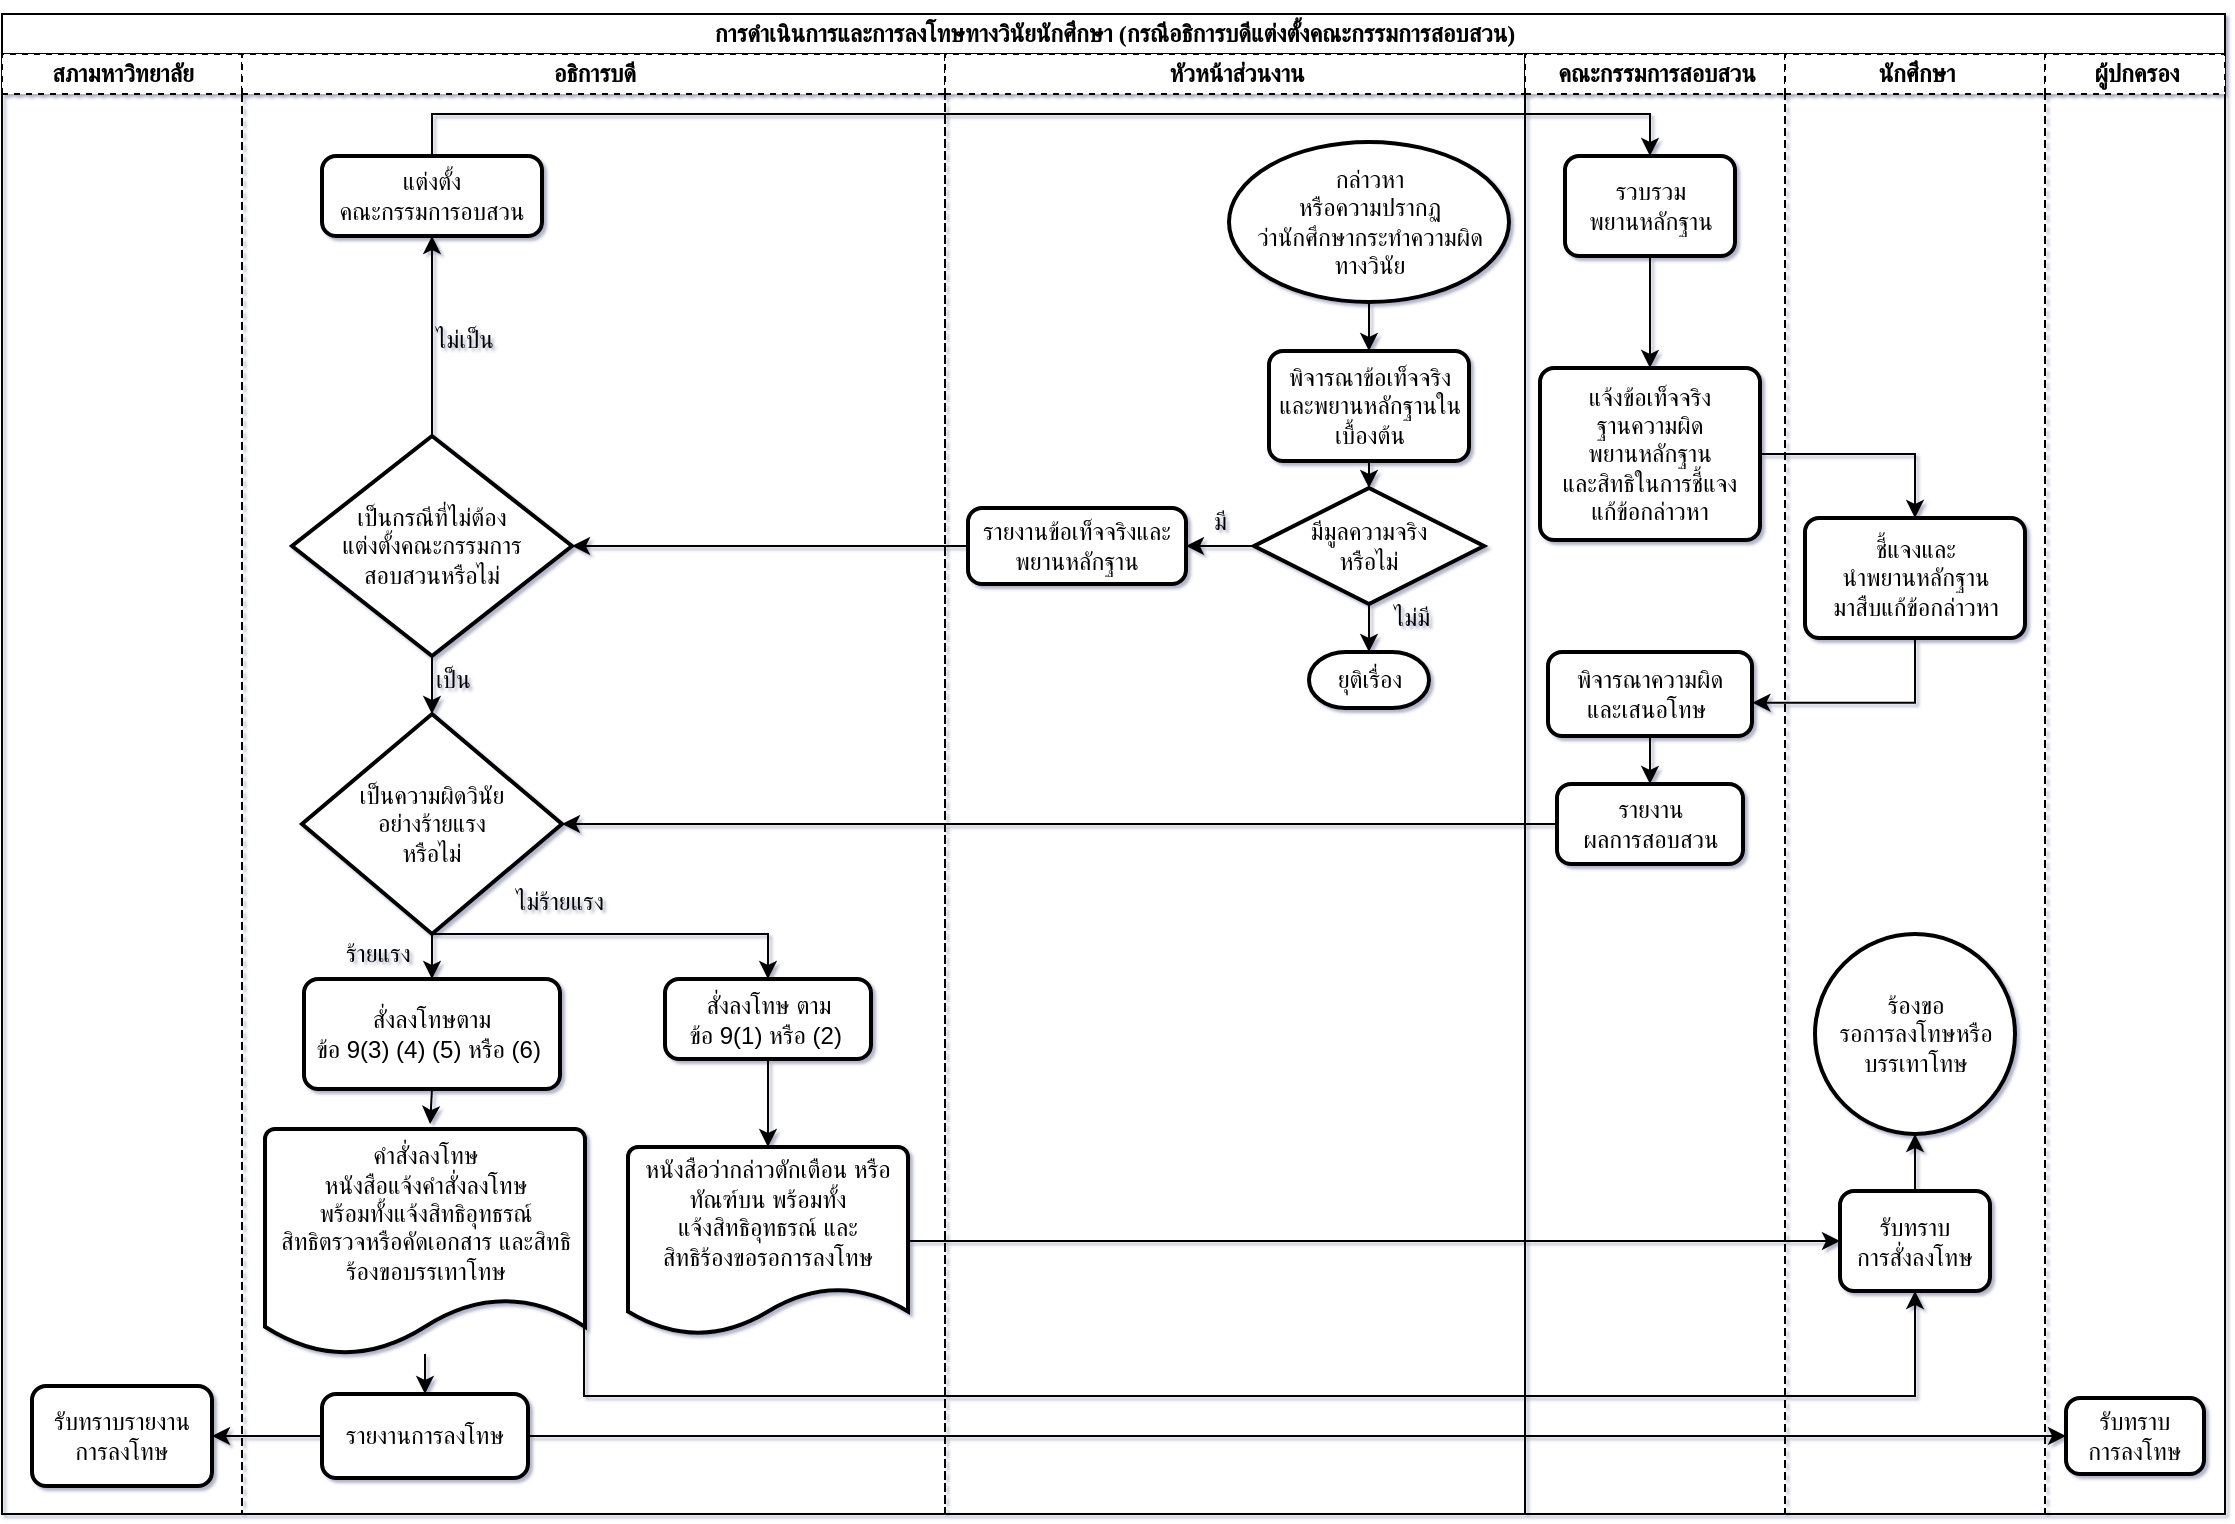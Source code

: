 <mxfile pages="1" version="11.1.5" type="github"><diagram name="Page-1" id="74e2e168-ea6b-b213-b513-2b3c1d86103e"><mxGraphModel dx="1422" dy="796" grid="1" gridSize="10" guides="1" tooltips="1" connect="1" arrows="1" fold="1" page="1" pageScale="1" pageWidth="1169" pageHeight="827" background="#ffffff" math="0" shadow="1"><root><mxCell id="0"/><mxCell id="1" parent="0"/><mxCell id="77e6c97f196da883-1" value="&lt;h2&gt;การดำเนินการและการลงโทษทางวินัยนักศึกษา (กรณีอธิการบดีแต่งตั้งคณะกรรมการสอบสวน)&lt;/h2&gt;" style="swimlane;html=1;childLayout=stackLayout;startSize=20;rounded=0;shadow=0;labelBackgroundColor=none;strokeColor=#000000;strokeWidth=1;fillColor=#ffffff;fontFamily=Verdana;fontSize=8;fontColor=#000000;align=center;collapsible=0;" parent="1" vertex="1"><mxGeometry x="40" y="40" width="1111.5" height="750" as="geometry"/></mxCell><mxCell id="77e6c97f196da883-2" value="สภามหาวิทยาลัย" style="swimlane;html=1;startSize=20;dashed=1;collapsible=0;" parent="77e6c97f196da883-1" vertex="1"><mxGeometry y="20" width="120" height="730" as="geometry"/></mxCell><mxCell id="bTSczDgSKepWpVIBPj-K-47" value="รับทราบรายงาน&lt;br&gt;การลงโทษ" style="rounded=1;whiteSpace=wrap;html=1;absoluteArcSize=1;arcSize=14;strokeWidth=2;shadow=0;glass=0;comic=0;gradientColor=none;" parent="77e6c97f196da883-2" vertex="1"><mxGeometry x="15" y="666" width="90" height="50" as="geometry"/></mxCell><mxCell id="77e6c97f196da883-3" value="อธิการบดี" style="swimlane;html=1;startSize=20;dashed=1;collapsible=0;" parent="77e6c97f196da883-1" vertex="1"><mxGeometry x="120" y="20" width="351.5" height="730" as="geometry"/></mxCell><mxCell id="pe5QY7K8raYPRxcurYrq-16" style="edgeStyle=orthogonalEdgeStyle;rounded=0;orthogonalLoop=1;jettySize=auto;html=1;exitX=0.5;exitY=1;exitDx=0;exitDy=0;entryX=0.516;entryY=-0.022;entryDx=0;entryDy=0;entryPerimeter=0;" edge="1" parent="77e6c97f196da883-3" source="bTSczDgSKepWpVIBPj-K-37" target="bTSczDgSKepWpVIBPj-K-40"><mxGeometry relative="1" as="geometry"/></mxCell><mxCell id="bTSczDgSKepWpVIBPj-K-37" value="สั่งลงโทษตาม&lt;br&gt;ข้อ 9(3) (4) (5) หรือ (6)&amp;nbsp;" style="rounded=1;whiteSpace=wrap;html=1;absoluteArcSize=1;arcSize=14;strokeWidth=2;" parent="77e6c97f196da883-3" vertex="1"><mxGeometry x="31" y="462.5" width="128" height="55" as="geometry"/></mxCell><mxCell id="pe5QY7K8raYPRxcurYrq-19" style="edgeStyle=orthogonalEdgeStyle;rounded=0;orthogonalLoop=1;jettySize=auto;html=1;" edge="1" parent="77e6c97f196da883-3" source="bTSczDgSKepWpVIBPj-K-40" target="bTSczDgSKepWpVIBPj-K-49"><mxGeometry relative="1" as="geometry"/></mxCell><mxCell id="bTSczDgSKepWpVIBPj-K-40" value="คำสั่งลงโทษ&lt;br&gt;หนังสือแจ้งคำสั่งลงโทษ&lt;br&gt;พร้อมทั้งแจ้งสิทธิอุทธรณ์ &lt;br&gt;สิทธิตรวจหรือคัดเอกสาร และสิทธิร้องขอบรรเทาโทษ&lt;br&gt;&lt;br&gt;&lt;br&gt;" style="strokeWidth=2;html=1;shape=mxgraph.flowchart.document2;whiteSpace=wrap;size=0.25;" parent="77e6c97f196da883-3" vertex="1"><mxGeometry x="11.5" y="537.5" width="160" height="113" as="geometry"/></mxCell><mxCell id="bTSczDgSKepWpVIBPj-K-49" value="รายงานการลงโทษ" style="rounded=1;whiteSpace=wrap;html=1;absoluteArcSize=1;arcSize=14;strokeWidth=2;shadow=0;glass=0;comic=0;gradientColor=none;" parent="77e6c97f196da883-3" vertex="1"><mxGeometry x="40" y="670" width="103" height="42" as="geometry"/></mxCell><mxCell id="bTSczDgSKepWpVIBPj-K-69" value="แต่งตั้ง&lt;br&gt;คณะกรรมการอบสวน" style="rounded=1;whiteSpace=wrap;html=1;absoluteArcSize=1;arcSize=14;strokeWidth=2;shadow=0;glass=0;comic=0;gradientColor=none;" parent="77e6c97f196da883-3" vertex="1"><mxGeometry x="40" y="51" width="110" height="40" as="geometry"/></mxCell><mxCell id="pe5QY7K8raYPRxcurYrq-11" style="edgeStyle=orthogonalEdgeStyle;rounded=0;orthogonalLoop=1;jettySize=auto;html=1;exitX=0.5;exitY=0;exitDx=0;exitDy=0;exitPerimeter=0;entryX=0.5;entryY=1;entryDx=0;entryDy=0;" edge="1" parent="77e6c97f196da883-3" source="bTSczDgSKepWpVIBPj-K-6" target="bTSczDgSKepWpVIBPj-K-69"><mxGeometry relative="1" as="geometry"/></mxCell><mxCell id="pe5QY7K8raYPRxcurYrq-14" style="edgeStyle=orthogonalEdgeStyle;rounded=0;orthogonalLoop=1;jettySize=auto;html=1;entryX=0.5;entryY=0;entryDx=0;entryDy=0;entryPerimeter=0;" edge="1" parent="77e6c97f196da883-3" source="bTSczDgSKepWpVIBPj-K-6" target="bTSczDgSKepWpVIBPj-K-9"><mxGeometry relative="1" as="geometry"/></mxCell><mxCell id="bTSczDgSKepWpVIBPj-K-6" value="เป็นกรณีที่ไม่ต้อง&lt;br&gt;แต่งตั้งคณะกรรมการ&lt;br&gt;สอบสวนหรือไม่" style="strokeWidth=2;html=1;shape=mxgraph.flowchart.decision;whiteSpace=wrap;" parent="77e6c97f196da883-3" vertex="1"><mxGeometry x="25" y="191" width="140" height="110" as="geometry"/></mxCell><mxCell id="pe5QY7K8raYPRxcurYrq-15" style="edgeStyle=orthogonalEdgeStyle;rounded=0;orthogonalLoop=1;jettySize=auto;html=1;entryX=0.5;entryY=0;entryDx=0;entryDy=0;" edge="1" parent="77e6c97f196da883-3" source="bTSczDgSKepWpVIBPj-K-9" target="bTSczDgSKepWpVIBPj-K-37"><mxGeometry relative="1" as="geometry"/></mxCell><mxCell id="bTSczDgSKepWpVIBPj-K-9" value="เป็นความผิดวินัย&lt;br&gt;อย่างร้ายแรง&lt;br&gt;หรือไม่" style="strokeWidth=2;html=1;shape=mxgraph.flowchart.decision;whiteSpace=wrap;" parent="77e6c97f196da883-3" vertex="1"><mxGeometry x="30" y="330" width="130" height="110" as="geometry"/></mxCell><mxCell id="pe5QY7K8raYPRxcurYrq-37" value="ร้ายแรง" style="text;html=1;resizable=0;points=[];autosize=1;align=left;verticalAlign=top;spacingTop=-4;" vertex="1" parent="77e6c97f196da883-3"><mxGeometry x="50" y="440" width="50" height="20" as="geometry"/></mxCell><mxCell id="bTSczDgSKepWpVIBPj-K-34" value="สั่งลงโทษ ตาม&lt;br&gt;ข้อ 9(1) หรือ (2)&amp;nbsp;" style="rounded=1;whiteSpace=wrap;html=1;absoluteArcSize=1;arcSize=14;strokeWidth=2;" parent="77e6c97f196da883-3" vertex="1"><mxGeometry x="211.5" y="462.5" width="103" height="40" as="geometry"/></mxCell><mxCell id="pe5QY7K8raYPRxcurYrq-25" style="edgeStyle=orthogonalEdgeStyle;rounded=0;orthogonalLoop=1;jettySize=auto;html=1;exitX=0.5;exitY=1;exitDx=0;exitDy=0;exitPerimeter=0;entryX=0.5;entryY=0;entryDx=0;entryDy=0;" edge="1" parent="77e6c97f196da883-3" source="bTSczDgSKepWpVIBPj-K-9" target="bTSczDgSKepWpVIBPj-K-34"><mxGeometry relative="1" as="geometry"><Array as="points"><mxPoint x="263" y="440"/></Array></mxGeometry></mxCell><mxCell id="bTSczDgSKepWpVIBPj-K-43" value="หนังสือว่ากล่าวตักเตือน หรือทัณฑ์บน พร้อมทั้ง&lt;br&gt;แจ้งสิทธิอุทธรณ์ และ&lt;br&gt;สิทธิร้องขอรอการลงโทษ&lt;br&gt;&lt;br&gt;&lt;br&gt;" style="strokeWidth=2;html=1;shape=mxgraph.flowchart.document2;whiteSpace=wrap;size=0.25;rounded=0;shadow=0;glass=0;comic=0;gradientColor=none;" parent="77e6c97f196da883-3" vertex="1"><mxGeometry x="193" y="546.5" width="140" height="94" as="geometry"/></mxCell><mxCell id="pe5QY7K8raYPRxcurYrq-28" style="edgeStyle=orthogonalEdgeStyle;rounded=0;orthogonalLoop=1;jettySize=auto;html=1;exitX=0.5;exitY=1;exitDx=0;exitDy=0;" edge="1" parent="77e6c97f196da883-3" source="bTSczDgSKepWpVIBPj-K-34" target="bTSczDgSKepWpVIBPj-K-43"><mxGeometry relative="1" as="geometry"/></mxCell><mxCell id="pe5QY7K8raYPRxcurYrq-34" value="เป็น" style="text;html=1;resizable=0;points=[];autosize=1;align=left;verticalAlign=top;spacingTop=-4;" vertex="1" parent="77e6c97f196da883-3"><mxGeometry x="95" y="303" width="30" height="20" as="geometry"/></mxCell><mxCell id="pe5QY7K8raYPRxcurYrq-35" value="ไม่เป็น" style="text;html=1;resizable=0;points=[];autosize=1;align=left;verticalAlign=top;spacingTop=-4;" vertex="1" parent="77e6c97f196da883-3"><mxGeometry x="95" y="133" width="50" height="20" as="geometry"/></mxCell><mxCell id="77e6c97f196da883-4" value="หัวหน้าส่วนงาน" style="swimlane;html=1;startSize=20;dashed=1;resizeWidth=1;resizeHeight=1;autosize=0;noLabel=0;recursiveResize=1;part=0;editable=1;overflow=visible;direction=east;rounded=0;shadow=0;glass=0;comic=0;gradientColor=none;labelBackgroundColor=none;labelBorderColor=none;collapsible=0;fixDash=0;" parent="77e6c97f196da883-1" vertex="1"><mxGeometry x="471.5" y="20" width="290" height="730" as="geometry"/></mxCell><mxCell id="pe5QY7K8raYPRxcurYrq-6" style="edgeStyle=orthogonalEdgeStyle;rounded=0;orthogonalLoop=1;jettySize=auto;html=1;entryX=0.5;entryY=0;entryDx=0;entryDy=0;" edge="1" parent="77e6c97f196da883-4" source="bTSczDgSKepWpVIBPj-K-1" target="bTSczDgSKepWpVIBPj-K-2"><mxGeometry relative="1" as="geometry"/></mxCell><mxCell id="bTSczDgSKepWpVIBPj-K-1" value="กล่าวหา&lt;br&gt;หรือความปรากฏ&lt;br&gt;ว่านักศึกษากระทำความผิด&lt;br&gt;ทางวินัย" style="strokeWidth=2;html=1;shape=mxgraph.flowchart.start_1;whiteSpace=wrap;" parent="77e6c97f196da883-4" vertex="1"><mxGeometry x="142" y="44" width="140" height="80" as="geometry"/></mxCell><mxCell id="pe5QY7K8raYPRxcurYrq-7" style="edgeStyle=orthogonalEdgeStyle;rounded=0;orthogonalLoop=1;jettySize=auto;html=1;exitX=0.5;exitY=1;exitDx=0;exitDy=0;entryX=0.5;entryY=0;entryDx=0;entryDy=0;entryPerimeter=0;" edge="1" parent="77e6c97f196da883-4" source="bTSczDgSKepWpVIBPj-K-2" target="bTSczDgSKepWpVIBPj-K-4"><mxGeometry relative="1" as="geometry"/></mxCell><mxCell id="bTSczDgSKepWpVIBPj-K-2" value="พิจารณาข้อเท็จจริงและพยานหลักฐานในเบื้องต้น" style="rounded=1;whiteSpace=wrap;html=1;absoluteArcSize=1;arcSize=14;strokeWidth=2;" parent="77e6c97f196da883-4" vertex="1"><mxGeometry x="162" y="148.5" width="100" height="55" as="geometry"/></mxCell><mxCell id="pe5QY7K8raYPRxcurYrq-8" style="edgeStyle=orthogonalEdgeStyle;rounded=0;orthogonalLoop=1;jettySize=auto;html=1;exitX=0.5;exitY=1;exitDx=0;exitDy=0;exitPerimeter=0;entryX=0.5;entryY=0;entryDx=0;entryDy=0;entryPerimeter=0;" edge="1" parent="77e6c97f196da883-4" source="bTSczDgSKepWpVIBPj-K-4" target="bTSczDgSKepWpVIBPj-K-5"><mxGeometry relative="1" as="geometry"/></mxCell><mxCell id="pe5QY7K8raYPRxcurYrq-39" style="edgeStyle=orthogonalEdgeStyle;rounded=0;orthogonalLoop=1;jettySize=auto;html=1;exitX=0;exitY=0.5;exitDx=0;exitDy=0;exitPerimeter=0;entryX=1;entryY=0.5;entryDx=0;entryDy=0;" edge="1" parent="77e6c97f196da883-4" source="bTSczDgSKepWpVIBPj-K-4" target="pe5QY7K8raYPRxcurYrq-2"><mxGeometry relative="1" as="geometry"/></mxCell><mxCell id="bTSczDgSKepWpVIBPj-K-4" value="มีมูลความจริง&lt;br&gt;หรือไม่" style="strokeWidth=2;html=1;shape=mxgraph.flowchart.decision;whiteSpace=wrap;" parent="77e6c97f196da883-4" vertex="1"><mxGeometry x="154.5" y="217" width="115" height="58" as="geometry"/></mxCell><mxCell id="bTSczDgSKepWpVIBPj-K-5" value="ยุติเรื่อง" style="strokeWidth=2;html=1;shape=mxgraph.flowchart.terminator;whiteSpace=wrap;" parent="77e6c97f196da883-4" vertex="1"><mxGeometry x="182" y="299" width="60" height="28" as="geometry"/></mxCell><mxCell id="pe5QY7K8raYPRxcurYrq-2" value="รายงานข้อเท็จจริงและพยานหลักฐาน" style="rounded=1;whiteSpace=wrap;html=1;absoluteArcSize=1;arcSize=14;strokeWidth=2;" vertex="1" parent="77e6c97f196da883-4"><mxGeometry x="11.5" y="227" width="109" height="38" as="geometry"/></mxCell><mxCell id="pe5QY7K8raYPRxcurYrq-33" value="มี" style="text;html=1;resizable=0;points=[];autosize=1;align=left;verticalAlign=top;spacingTop=-4;" vertex="1" parent="77e6c97f196da883-4"><mxGeometry x="132" y="224" width="20" height="20" as="geometry"/></mxCell><mxCell id="pe5QY7K8raYPRxcurYrq-32" value="ไม่มี" style="text;html=1;resizable=0;points=[];autosize=1;align=left;verticalAlign=top;spacingTop=-4;" vertex="1" parent="77e6c97f196da883-4"><mxGeometry x="222" y="272" width="40" height="20" as="geometry"/></mxCell><mxCell id="77e6c97f196da883-5" value="คณะกรรมการสอบสวน" style="swimlane;html=1;startSize=20;dashed=1;collapsible=0;" parent="77e6c97f196da883-1" vertex="1"><mxGeometry x="761.5" y="20" width="130" height="730" as="geometry"><mxRectangle x="620" y="20" width="140" height="730" as="alternateBounds"/></mxGeometry></mxCell><mxCell id="bTSczDgSKepWpVIBPj-K-27" style="edgeStyle=orthogonalEdgeStyle;rounded=0;orthogonalLoop=1;jettySize=auto;html=1;exitX=0.5;exitY=1;exitDx=0;exitDy=0;" parent="77e6c97f196da883-5" source="bTSczDgSKepWpVIBPj-K-10" target="bTSczDgSKepWpVIBPj-K-11" edge="1"><mxGeometry relative="1" as="geometry"/></mxCell><mxCell id="bTSczDgSKepWpVIBPj-K-10" value="รวบรวม&lt;br&gt;พยานหลักฐาน" style="rounded=1;whiteSpace=wrap;html=1;absoluteArcSize=1;arcSize=14;strokeWidth=2;" parent="77e6c97f196da883-5" vertex="1"><mxGeometry x="20" y="51" width="85" height="50" as="geometry"/></mxCell><mxCell id="bTSczDgSKepWpVIBPj-K-11" value="แจ้งข้อเท็จจริง &lt;br&gt;ฐานความผิด &lt;br&gt;พยานหลักฐาน &lt;br&gt;และสิทธิในการชี้แจง&lt;br&gt;แก้ข้อกล่าวหา" style="rounded=1;whiteSpace=wrap;html=1;absoluteArcSize=1;arcSize=14;strokeWidth=2;" parent="77e6c97f196da883-5" vertex="1"><mxGeometry x="7.5" y="157" width="110" height="86" as="geometry"/></mxCell><mxCell id="fFQzvp7UBwiR5MDIr4nK-12" style="edgeStyle=orthogonalEdgeStyle;rounded=0;orthogonalLoop=1;jettySize=auto;html=1;entryX=0.5;entryY=0;entryDx=0;entryDy=0;" parent="77e6c97f196da883-5" source="bTSczDgSKepWpVIBPj-K-12" target="fFQzvp7UBwiR5MDIr4nK-8" edge="1"><mxGeometry relative="1" as="geometry"/></mxCell><mxCell id="bTSczDgSKepWpVIBPj-K-12" value="พิจารณาความผิด &lt;br&gt;และเสนอโทษ&amp;nbsp;" style="rounded=1;whiteSpace=wrap;html=1;absoluteArcSize=1;arcSize=14;strokeWidth=2;" parent="77e6c97f196da883-5" vertex="1"><mxGeometry x="11.5" y="299" width="102" height="42" as="geometry"/></mxCell><mxCell id="fFQzvp7UBwiR5MDIr4nK-8" value="รายงาน&lt;br&gt;ผลการสอบสวน" style="rounded=1;whiteSpace=wrap;html=1;absoluteArcSize=1;arcSize=14;strokeWidth=2;" parent="77e6c97f196da883-5" vertex="1"><mxGeometry x="16" y="365" width="93" height="40" as="geometry"/></mxCell><mxCell id="77e6c97f196da883-6" value="นักศึกษา" style="swimlane;html=1;startSize=20;dashed=1;collapsible=0;" parent="77e6c97f196da883-1" vertex="1"><mxGeometry x="891.5" y="20" width="130" height="730" as="geometry"/></mxCell><mxCell id="bTSczDgSKepWpVIBPj-K-13" value="ชี้แจงและ&lt;br&gt;นำพยานหลักฐาน&lt;br&gt;มาสืบแก้ข้อกล่าวหา" style="rounded=1;whiteSpace=wrap;html=1;absoluteArcSize=1;arcSize=14;strokeWidth=2;" parent="77e6c97f196da883-6" vertex="1"><mxGeometry x="10" y="232" width="110" height="60" as="geometry"/></mxCell><mxCell id="bTSczDgSKepWpVIBPj-K-58" value="รับทราบ&lt;br&gt;การสั่งลงโทษ" style="rounded=1;whiteSpace=wrap;html=1;absoluteArcSize=1;arcSize=14;strokeWidth=2;shadow=0;glass=0;comic=0;gradientColor=none;" parent="77e6c97f196da883-6" vertex="1"><mxGeometry x="27.5" y="568.5" width="75" height="50" as="geometry"/></mxCell><mxCell id="77e6c97f196da883-7" value="ผู้ปกครอง" style="swimlane;html=1;startSize=20;dashed=1;gradientColor=none;rounded=0;swimlaneLine=1;glass=0;comic=0;shadow=0;collapsible=0;" parent="77e6c97f196da883-1" vertex="1"><mxGeometry x="1021.5" y="20" width="90" height="730" as="geometry"/></mxCell><mxCell id="bTSczDgSKepWpVIBPj-K-51" value="รับทราบ&lt;br&gt;การลงโทษ" style="rounded=1;whiteSpace=wrap;html=1;absoluteArcSize=1;arcSize=14;strokeWidth=2;shadow=0;glass=0;comic=0;gradientColor=none;" parent="77e6c97f196da883-7" vertex="1"><mxGeometry x="10.5" y="672" width="69" height="38" as="geometry"/></mxCell><mxCell id="bTSczDgSKepWpVIBPj-K-29" style="edgeStyle=orthogonalEdgeStyle;rounded=0;orthogonalLoop=1;jettySize=auto;html=1;exitX=1;exitY=0.5;exitDx=0;exitDy=0;entryX=0.5;entryY=0;entryDx=0;entryDy=0;" parent="77e6c97f196da883-1" source="bTSczDgSKepWpVIBPj-K-11" target="bTSczDgSKepWpVIBPj-K-13" edge="1"><mxGeometry relative="1" as="geometry"/></mxCell><mxCell id="bTSczDgSKepWpVIBPj-K-30" style="edgeStyle=orthogonalEdgeStyle;rounded=0;orthogonalLoop=1;jettySize=auto;html=1;exitX=0.5;exitY=1;exitDx=0;exitDy=0;entryX=1.002;entryY=0.604;entryDx=0;entryDy=0;entryPerimeter=0;" parent="77e6c97f196da883-1" source="bTSczDgSKepWpVIBPj-K-13" target="bTSczDgSKepWpVIBPj-K-12" edge="1"><mxGeometry relative="1" as="geometry"/></mxCell><mxCell id="pe5QY7K8raYPRxcurYrq-10" style="edgeStyle=orthogonalEdgeStyle;rounded=0;orthogonalLoop=1;jettySize=auto;html=1;entryX=1;entryY=0.5;entryDx=0;entryDy=0;entryPerimeter=0;" edge="1" parent="77e6c97f196da883-1" source="pe5QY7K8raYPRxcurYrq-2" target="bTSczDgSKepWpVIBPj-K-6"><mxGeometry relative="1" as="geometry"/></mxCell><mxCell id="pe5QY7K8raYPRxcurYrq-12" style="edgeStyle=orthogonalEdgeStyle;rounded=0;orthogonalLoop=1;jettySize=auto;html=1;exitX=0.5;exitY=0;exitDx=0;exitDy=0;entryX=0.5;entryY=0;entryDx=0;entryDy=0;" edge="1" parent="77e6c97f196da883-1" source="bTSczDgSKepWpVIBPj-K-69" target="bTSczDgSKepWpVIBPj-K-10"><mxGeometry relative="1" as="geometry"><Array as="points"><mxPoint x="215" y="50"/><mxPoint x="824" y="50"/></Array></mxGeometry></mxCell><mxCell id="pe5QY7K8raYPRxcurYrq-13" style="edgeStyle=orthogonalEdgeStyle;rounded=0;orthogonalLoop=1;jettySize=auto;html=1;entryX=1;entryY=0.5;entryDx=0;entryDy=0;entryPerimeter=0;" edge="1" parent="77e6c97f196da883-1" source="fFQzvp7UBwiR5MDIr4nK-8" target="bTSczDgSKepWpVIBPj-K-9"><mxGeometry relative="1" as="geometry"/></mxCell><mxCell id="pe5QY7K8raYPRxcurYrq-20" style="edgeStyle=orthogonalEdgeStyle;rounded=0;orthogonalLoop=1;jettySize=auto;html=1;exitX=0;exitY=0.5;exitDx=0;exitDy=0;entryX=1;entryY=0.5;entryDx=0;entryDy=0;" edge="1" parent="77e6c97f196da883-1" source="bTSczDgSKepWpVIBPj-K-49" target="bTSczDgSKepWpVIBPj-K-47"><mxGeometry relative="1" as="geometry"/></mxCell><mxCell id="pe5QY7K8raYPRxcurYrq-21" style="edgeStyle=orthogonalEdgeStyle;rounded=0;orthogonalLoop=1;jettySize=auto;html=1;exitX=1;exitY=0.5;exitDx=0;exitDy=0;entryX=0;entryY=0.5;entryDx=0;entryDy=0;" edge="1" parent="77e6c97f196da883-1" source="bTSczDgSKepWpVIBPj-K-49" target="bTSczDgSKepWpVIBPj-K-51"><mxGeometry relative="1" as="geometry"/></mxCell><mxCell id="pe5QY7K8raYPRxcurYrq-22" style="edgeStyle=orthogonalEdgeStyle;rounded=0;orthogonalLoop=1;jettySize=auto;html=1;entryX=0.5;entryY=1;entryDx=0;entryDy=0;exitX=0.997;exitY=0.863;exitDx=0;exitDy=0;exitPerimeter=0;" edge="1" parent="77e6c97f196da883-1" source="bTSczDgSKepWpVIBPj-K-40" target="bTSczDgSKepWpVIBPj-K-58"><mxGeometry relative="1" as="geometry"><Array as="points"><mxPoint x="291" y="691"/><mxPoint x="957" y="691"/></Array></mxGeometry></mxCell><mxCell id="pe5QY7K8raYPRxcurYrq-23" style="edgeStyle=orthogonalEdgeStyle;rounded=0;orthogonalLoop=1;jettySize=auto;html=1;entryX=0;entryY=0.5;entryDx=0;entryDy=0;" edge="1" parent="77e6c97f196da883-1" source="bTSczDgSKepWpVIBPj-K-43" target="bTSczDgSKepWpVIBPj-K-58"><mxGeometry relative="1" as="geometry"/></mxCell><mxCell id="pe5QY7K8raYPRxcurYrq-36" value="ไม่ร้ายแรง" style="text;html=1;resizable=0;points=[];autosize=1;align=left;verticalAlign=top;spacingTop=-4;" vertex="1" parent="1"><mxGeometry x="295" y="474" width="60" height="20" as="geometry"/></mxCell><mxCell id="pe5QY7K8raYPRxcurYrq-40" value="ร้องขอ&lt;br&gt;รอการลงโทษหรือบรรเทาโทษ" style="strokeWidth=2;html=1;shape=mxgraph.flowchart.start_2;whiteSpace=wrap;" vertex="1" parent="1"><mxGeometry x="946.5" y="500" width="100" height="100" as="geometry"/></mxCell><mxCell id="pe5QY7K8raYPRxcurYrq-41" style="edgeStyle=orthogonalEdgeStyle;rounded=0;orthogonalLoop=1;jettySize=auto;html=1;exitX=0.5;exitY=0;exitDx=0;exitDy=0;entryX=0.5;entryY=1;entryDx=0;entryDy=0;entryPerimeter=0;" edge="1" parent="1" source="bTSczDgSKepWpVIBPj-K-58" target="pe5QY7K8raYPRxcurYrq-40"><mxGeometry relative="1" as="geometry"/></mxCell></root></mxGraphModel></diagram></mxfile>